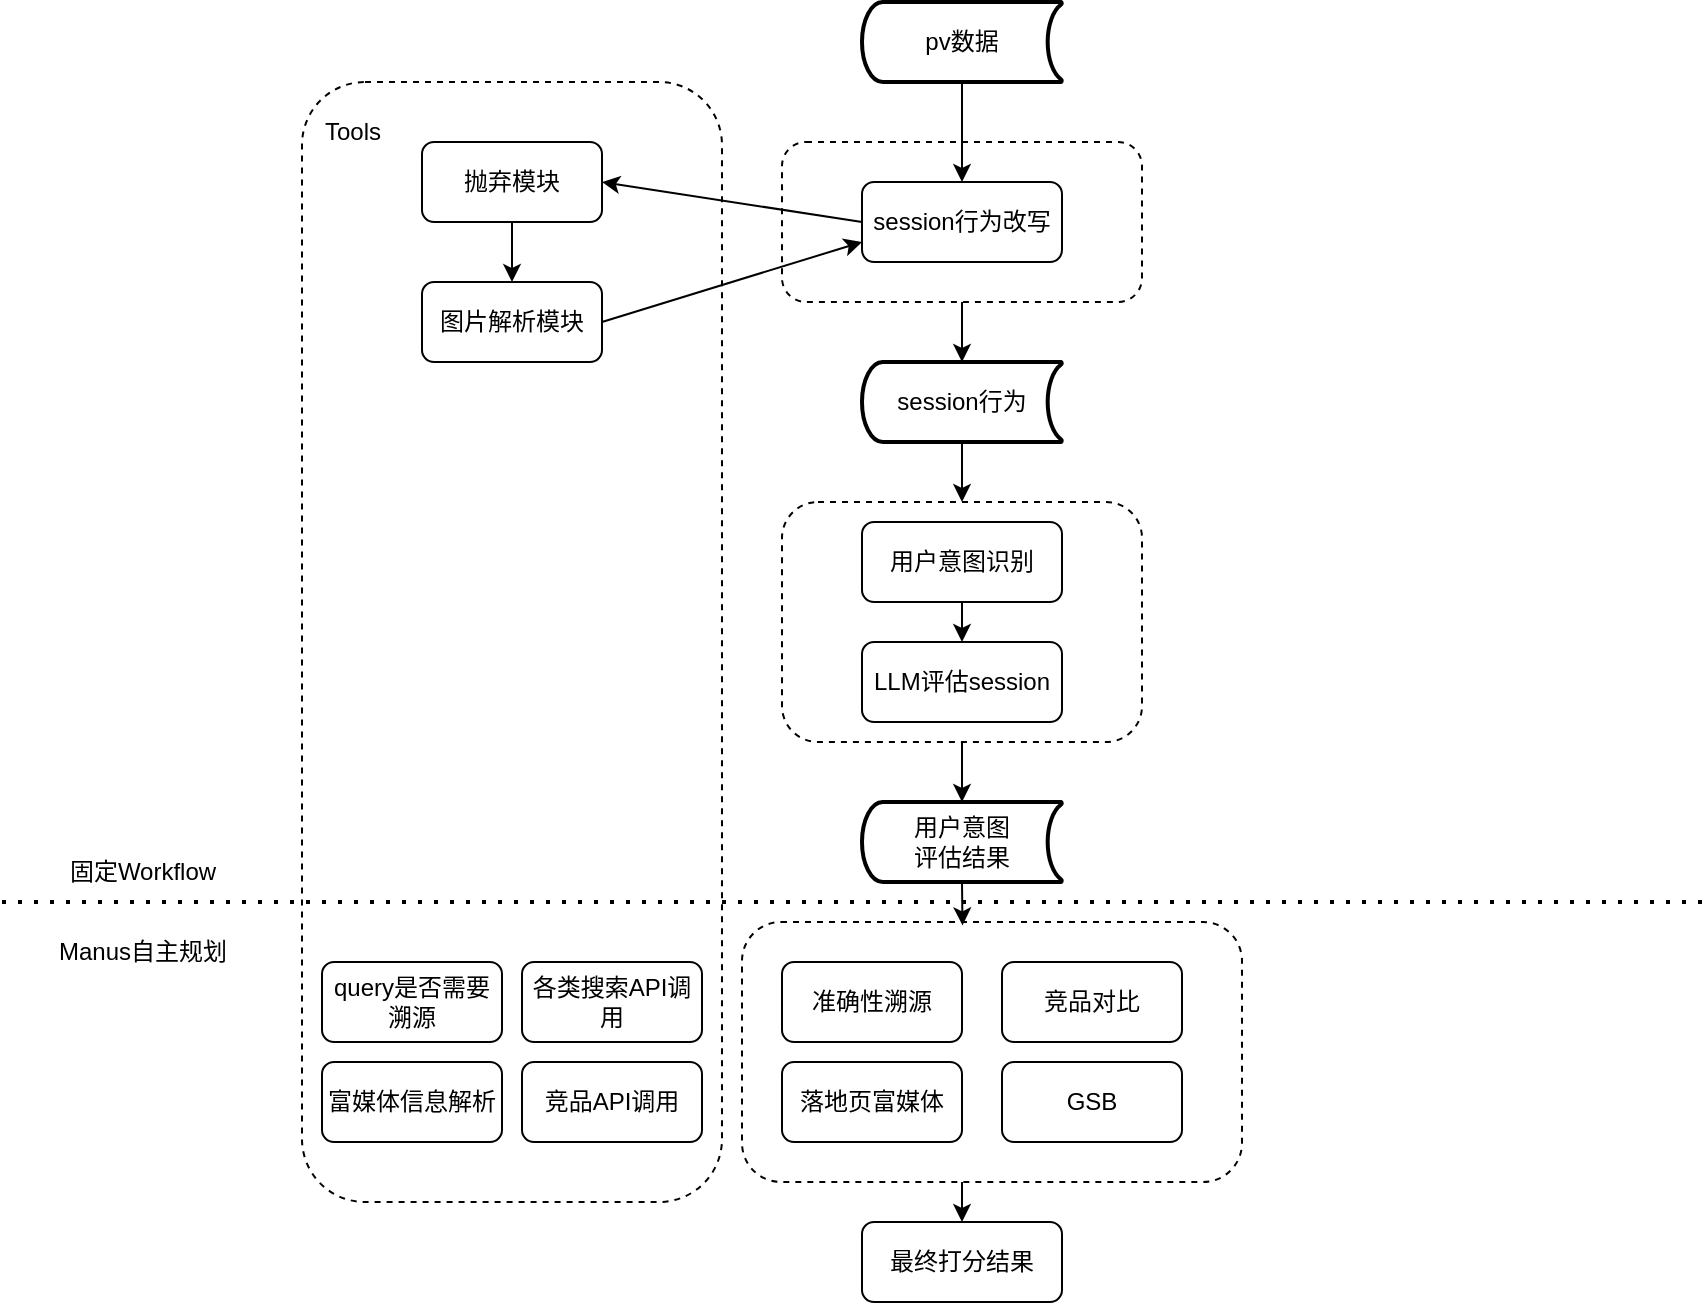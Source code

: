 <mxfile>
    <diagram name="第 1 页" id="5llmBLz_OllrxPFvGIoe">
        <mxGraphModel dx="2111" dy="521" grid="1" gridSize="10" guides="1" tooltips="1" connect="1" arrows="1" fold="1" page="1" pageScale="1" pageWidth="827" pageHeight="1169" math="0" shadow="0">
            <root>
                <mxCell id="0"/>
                <mxCell id="1" parent="0"/>
                <mxCell id="58" value="" style="rounded=1;whiteSpace=wrap;html=1;dashed=1;" vertex="1" parent="1">
                    <mxGeometry x="-60" y="130" width="210" height="560" as="geometry"/>
                </mxCell>
                <mxCell id="52" value="" style="rounded=1;whiteSpace=wrap;html=1;dashed=1;" vertex="1" parent="1">
                    <mxGeometry x="160" y="550" width="250" height="130" as="geometry"/>
                </mxCell>
                <mxCell id="42" value="" style="rounded=1;whiteSpace=wrap;html=1;dashed=1;" vertex="1" parent="1">
                    <mxGeometry x="180" y="340" width="180" height="120" as="geometry"/>
                </mxCell>
                <mxCell id="30" value="" style="rounded=1;whiteSpace=wrap;html=1;dashed=1;" vertex="1" parent="1">
                    <mxGeometry x="180" y="160" width="180" height="80" as="geometry"/>
                </mxCell>
                <mxCell id="35" style="edgeStyle=none;html=1;exitX=0;exitY=0.5;exitDx=0;exitDy=0;entryX=1;entryY=0.5;entryDx=0;entryDy=0;" edge="1" parent="1" source="91hZfNvjW7EuNd4K8IpK-4" target="91hZfNvjW7EuNd4K8IpK-5">
                    <mxGeometry relative="1" as="geometry"/>
                </mxCell>
                <mxCell id="91hZfNvjW7EuNd4K8IpK-4" value="session行为改写" style="rounded=1;whiteSpace=wrap;html=1;" parent="1" vertex="1">
                    <mxGeometry x="220" y="180" width="100" height="40" as="geometry"/>
                </mxCell>
                <mxCell id="91hZfNvjW7EuNd4K8IpK-8" style="edgeStyle=orthogonalEdgeStyle;rounded=0;orthogonalLoop=1;jettySize=auto;html=1;exitX=0.5;exitY=1;exitDx=0;exitDy=0;entryX=0.5;entryY=0;entryDx=0;entryDy=0;" parent="1" source="91hZfNvjW7EuNd4K8IpK-5" target="91hZfNvjW7EuNd4K8IpK-6" edge="1">
                    <mxGeometry relative="1" as="geometry"/>
                </mxCell>
                <mxCell id="91hZfNvjW7EuNd4K8IpK-5" value="抛弃模块" style="rounded=1;whiteSpace=wrap;html=1;" parent="1" vertex="1">
                    <mxGeometry y="160" width="90" height="40" as="geometry"/>
                </mxCell>
                <mxCell id="91hZfNvjW7EuNd4K8IpK-9" style="rounded=0;orthogonalLoop=1;jettySize=auto;html=1;exitX=1;exitY=0.5;exitDx=0;exitDy=0;entryX=0;entryY=0.75;entryDx=0;entryDy=0;" parent="1" source="91hZfNvjW7EuNd4K8IpK-6" target="91hZfNvjW7EuNd4K8IpK-4" edge="1">
                    <mxGeometry relative="1" as="geometry"/>
                </mxCell>
                <mxCell id="91hZfNvjW7EuNd4K8IpK-6" value="图片解析模块" style="rounded=1;whiteSpace=wrap;html=1;" parent="1" vertex="1">
                    <mxGeometry y="230" width="90" height="40" as="geometry"/>
                </mxCell>
                <mxCell id="91hZfNvjW7EuNd4K8IpK-14" style="edgeStyle=orthogonalEdgeStyle;rounded=0;orthogonalLoop=1;jettySize=auto;html=1;exitX=0.5;exitY=1;exitDx=0;exitDy=0;exitPerimeter=0;entryX=0.5;entryY=0;entryDx=0;entryDy=0;" parent="1" source="91hZfNvjW7EuNd4K8IpK-13" target="91hZfNvjW7EuNd4K8IpK-4" edge="1">
                    <mxGeometry relative="1" as="geometry"/>
                </mxCell>
                <mxCell id="91hZfNvjW7EuNd4K8IpK-13" value="pv数据" style="strokeWidth=2;html=1;shape=mxgraph.flowchart.stored_data;whiteSpace=wrap;" parent="1" vertex="1">
                    <mxGeometry x="220" y="90" width="100" height="40" as="geometry"/>
                </mxCell>
                <mxCell id="49" style="edgeStyle=none;html=1;exitX=0.5;exitY=1;exitDx=0;exitDy=0;exitPerimeter=0;entryX=0.5;entryY=0;entryDx=0;entryDy=0;" edge="1" parent="1" source="91hZfNvjW7EuNd4K8IpK-15" target="42">
                    <mxGeometry relative="1" as="geometry"/>
                </mxCell>
                <mxCell id="91hZfNvjW7EuNd4K8IpK-15" value="session行为" style="strokeWidth=2;html=1;shape=mxgraph.flowchart.stored_data;whiteSpace=wrap;" parent="1" vertex="1">
                    <mxGeometry x="220" y="270" width="100" height="40" as="geometry"/>
                </mxCell>
                <mxCell id="91hZfNvjW7EuNd4K8IpK-21" style="edgeStyle=orthogonalEdgeStyle;rounded=0;orthogonalLoop=1;jettySize=auto;html=1;exitX=0.5;exitY=1;exitDx=0;exitDy=0;entryX=0.5;entryY=0;entryDx=0;entryDy=0;" parent="1" source="91hZfNvjW7EuNd4K8IpK-18" target="91hZfNvjW7EuNd4K8IpK-20" edge="1">
                    <mxGeometry relative="1" as="geometry"/>
                </mxCell>
                <mxCell id="91hZfNvjW7EuNd4K8IpK-18" value="用户意图识别" style="rounded=1;whiteSpace=wrap;html=1;" parent="1" vertex="1">
                    <mxGeometry x="220" y="350" width="100" height="40" as="geometry"/>
                </mxCell>
                <mxCell id="91hZfNvjW7EuNd4K8IpK-20" value="LLM评估session" style="rounded=1;whiteSpace=wrap;html=1;" parent="1" vertex="1">
                    <mxGeometry x="220" y="410" width="100" height="40" as="geometry"/>
                </mxCell>
                <mxCell id="91hZfNvjW7EuNd4K8IpK-22" value="准确性溯源" style="rounded=1;whiteSpace=wrap;html=1;" parent="1" vertex="1">
                    <mxGeometry x="180" y="570" width="90" height="40" as="geometry"/>
                </mxCell>
                <mxCell id="91hZfNvjW7EuNd4K8IpK-25" value="query是否需要溯源" style="rounded=1;whiteSpace=wrap;html=1;" parent="1" vertex="1">
                    <mxGeometry x="-50" y="570" width="90" height="40" as="geometry"/>
                </mxCell>
                <mxCell id="91hZfNvjW7EuNd4K8IpK-27" value="各类搜索API调用" style="rounded=1;whiteSpace=wrap;html=1;" parent="1" vertex="1">
                    <mxGeometry x="50" y="570" width="90" height="40" as="geometry"/>
                </mxCell>
                <mxCell id="91hZfNvjW7EuNd4K8IpK-31" value="最终打分结果" style="rounded=1;whiteSpace=wrap;html=1;" parent="1" vertex="1">
                    <mxGeometry x="220" y="700" width="100" height="40" as="geometry"/>
                </mxCell>
                <mxCell id="27" value="落地页富媒体" style="rounded=1;whiteSpace=wrap;html=1;" parent="1" vertex="1">
                    <mxGeometry x="180" y="620" width="90" height="40" as="geometry"/>
                </mxCell>
                <mxCell id="28" value="GSB" style="rounded=1;whiteSpace=wrap;html=1;" parent="1" vertex="1">
                    <mxGeometry x="290" y="620" width="90" height="40" as="geometry"/>
                </mxCell>
                <mxCell id="29" value="竞品对比" style="rounded=1;whiteSpace=wrap;html=1;" parent="1" vertex="1">
                    <mxGeometry x="290" y="570" width="90" height="40" as="geometry"/>
                </mxCell>
                <mxCell id="50" value="用户意图&lt;div&gt;评估结果&lt;/div&gt;" style="strokeWidth=2;html=1;shape=mxgraph.flowchart.stored_data;whiteSpace=wrap;" vertex="1" parent="1">
                    <mxGeometry x="220" y="490" width="100" height="40" as="geometry"/>
                </mxCell>
                <mxCell id="51" style="edgeStyle=none;html=1;exitX=0.5;exitY=1;exitDx=0;exitDy=0;entryX=0.5;entryY=0;entryDx=0;entryDy=0;entryPerimeter=0;" edge="1" parent="1" source="42" target="50">
                    <mxGeometry relative="1" as="geometry"/>
                </mxCell>
                <mxCell id="53" style="edgeStyle=none;html=1;exitX=0.5;exitY=1;exitDx=0;exitDy=0;entryX=0.5;entryY=0;entryDx=0;entryDy=0;entryPerimeter=0;" edge="1" parent="1" source="30" target="91hZfNvjW7EuNd4K8IpK-15">
                    <mxGeometry relative="1" as="geometry"/>
                </mxCell>
                <mxCell id="55" value="" style="edgeStyle=none;orthogonalLoop=1;jettySize=auto;html=1;entryX=0.5;entryY=0;entryDx=0;entryDy=0;" edge="1" parent="1" target="91hZfNvjW7EuNd4K8IpK-31">
                    <mxGeometry width="100" relative="1" as="geometry">
                        <mxPoint x="270" y="680" as="sourcePoint"/>
                        <mxPoint x="320" y="690" as="targetPoint"/>
                        <Array as="points"/>
                    </mxGeometry>
                </mxCell>
                <mxCell id="56" value="富媒体信息解析" style="rounded=1;whiteSpace=wrap;html=1;" vertex="1" parent="1">
                    <mxGeometry x="-50" y="620" width="90" height="40" as="geometry"/>
                </mxCell>
                <mxCell id="57" value="竞品API调用" style="rounded=1;whiteSpace=wrap;html=1;" vertex="1" parent="1">
                    <mxGeometry x="50" y="620" width="90" height="40" as="geometry"/>
                </mxCell>
                <mxCell id="59" style="edgeStyle=none;html=1;exitX=0.5;exitY=1;exitDx=0;exitDy=0;exitPerimeter=0;entryX=0.441;entryY=0.013;entryDx=0;entryDy=0;entryPerimeter=0;" edge="1" parent="1" source="50" target="52">
                    <mxGeometry relative="1" as="geometry"/>
                </mxCell>
                <mxCell id="61" value="" style="endArrow=none;dashed=1;html=1;dashPattern=1 3;strokeWidth=2;" edge="1" parent="1">
                    <mxGeometry width="50" height="50" relative="1" as="geometry">
                        <mxPoint x="-210" y="540" as="sourcePoint"/>
                        <mxPoint x="640" y="540" as="targetPoint"/>
                    </mxGeometry>
                </mxCell>
                <mxCell id="62" value="Tools" style="text;html=1;align=center;verticalAlign=middle;resizable=0;points=[];autosize=1;strokeColor=none;fillColor=none;" vertex="1" parent="1">
                    <mxGeometry x="-60" y="140" width="50" height="30" as="geometry"/>
                </mxCell>
                <mxCell id="63" value="固定Workflow" style="text;html=1;align=center;verticalAlign=middle;resizable=0;points=[];autosize=1;strokeColor=none;fillColor=none;" vertex="1" parent="1">
                    <mxGeometry x="-190" y="510" width="100" height="30" as="geometry"/>
                </mxCell>
                <mxCell id="64" value="Manus自主规划" style="text;html=1;align=center;verticalAlign=middle;resizable=0;points=[];autosize=1;strokeColor=none;fillColor=none;" vertex="1" parent="1">
                    <mxGeometry x="-195" y="550" width="110" height="30" as="geometry"/>
                </mxCell>
            </root>
        </mxGraphModel>
    </diagram>
</mxfile>
